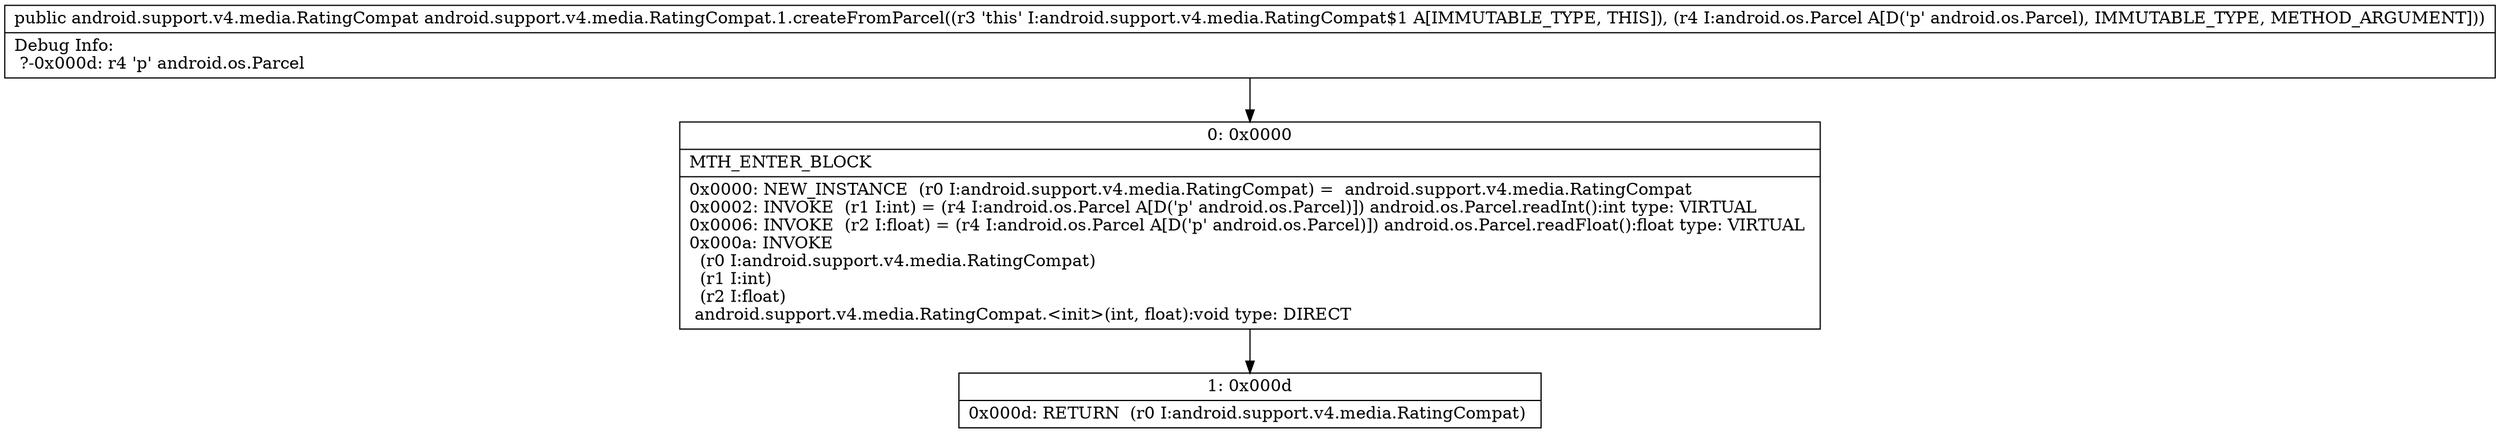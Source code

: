 digraph "CFG forandroid.support.v4.media.RatingCompat.1.createFromParcel(Landroid\/os\/Parcel;)Landroid\/support\/v4\/media\/RatingCompat;" {
Node_0 [shape=record,label="{0\:\ 0x0000|MTH_ENTER_BLOCK\l|0x0000: NEW_INSTANCE  (r0 I:android.support.v4.media.RatingCompat) =  android.support.v4.media.RatingCompat \l0x0002: INVOKE  (r1 I:int) = (r4 I:android.os.Parcel A[D('p' android.os.Parcel)]) android.os.Parcel.readInt():int type: VIRTUAL \l0x0006: INVOKE  (r2 I:float) = (r4 I:android.os.Parcel A[D('p' android.os.Parcel)]) android.os.Parcel.readFloat():float type: VIRTUAL \l0x000a: INVOKE  \l  (r0 I:android.support.v4.media.RatingCompat)\l  (r1 I:int)\l  (r2 I:float)\l android.support.v4.media.RatingCompat.\<init\>(int, float):void type: DIRECT \l}"];
Node_1 [shape=record,label="{1\:\ 0x000d|0x000d: RETURN  (r0 I:android.support.v4.media.RatingCompat) \l}"];
MethodNode[shape=record,label="{public android.support.v4.media.RatingCompat android.support.v4.media.RatingCompat.1.createFromParcel((r3 'this' I:android.support.v4.media.RatingCompat$1 A[IMMUTABLE_TYPE, THIS]), (r4 I:android.os.Parcel A[D('p' android.os.Parcel), IMMUTABLE_TYPE, METHOD_ARGUMENT]))  | Debug Info:\l  ?\-0x000d: r4 'p' android.os.Parcel\l}"];
MethodNode -> Node_0;
Node_0 -> Node_1;
}

